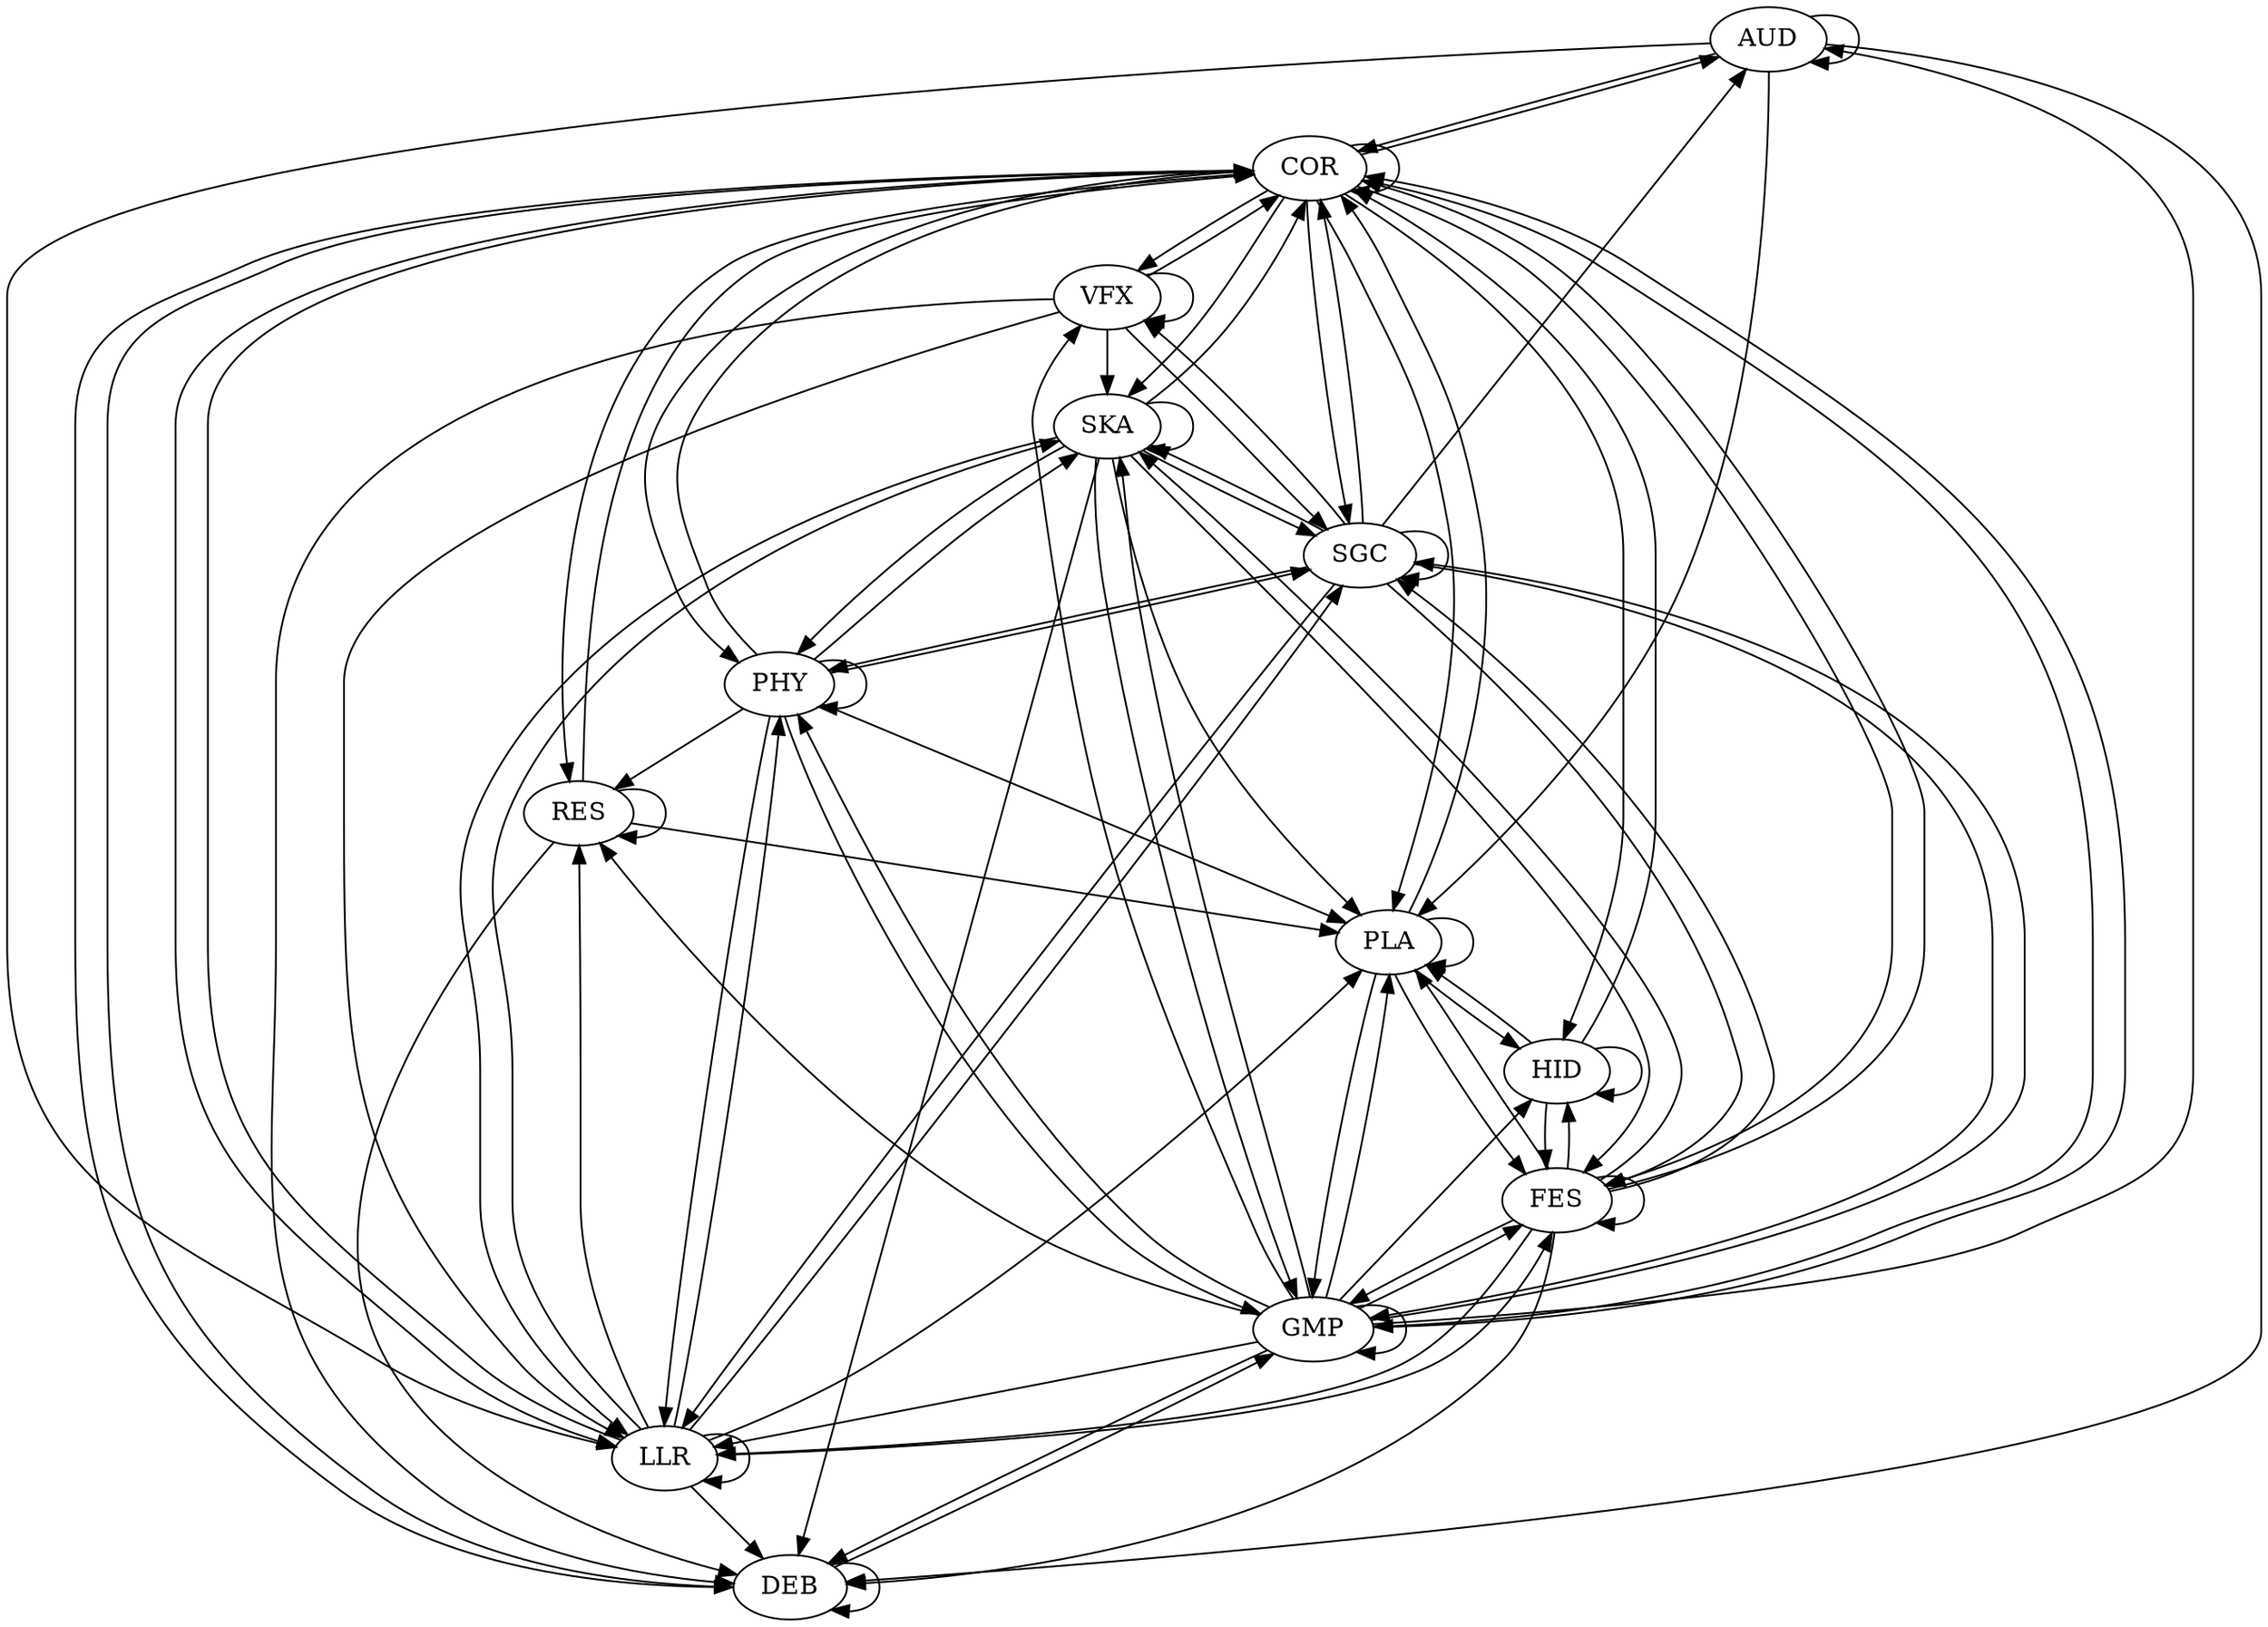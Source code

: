 digraph "source tree" {
	"AUD" -> "AUD"
	"AUD" -> "COR"
	"AUD" -> "DEB"
	"AUD" -> "LLR"
	"AUD" -> "PLA"
	"COR" -> "AUD"
	"COR" -> "COR"
	"COR" -> "DEB"
	"COR" -> "FES"
	"COR" -> "GMP"
	"COR" -> "HID"
	"COR" -> "LLR"
	"COR" -> "PHY"
	"COR" -> "PLA"
	"COR" -> "RES"
	"COR" -> "SGC"
	"COR" -> "SKA"
	"COR" -> "VFX"
	"DEB" -> "COR"
	"DEB" -> "DEB"
	"DEB" -> "GMP"
	"FES" -> "COR"
	"FES" -> "DEB"
	"FES" -> "FES"
	"FES" -> "GMP"
	"FES" -> "HID"
	"FES" -> "LLR"
	"FES" -> "PLA"
	"FES" -> "SGC"
	"FES" -> "SKA"
	"GMP" -> "AUD"
	"GMP" -> "COR"
	"GMP" -> "DEB"
	"GMP" -> "FES"
	"GMP" -> "GMP"
	"GMP" -> "HID"
	"GMP" -> "LLR"
	"GMP" -> "PHY"
	"GMP" -> "PLA"
	"GMP" -> "RES"
	"GMP" -> "SGC"
	"GMP" -> "SKA"
	"GMP" -> "VFX"
	"HID" -> "COR"
	"HID" -> "FES"
	"HID" -> "HID"
	"HID" -> "PLA"
	"LLR" -> "COR"
	"LLR" -> "DEB"
	"LLR" -> "FES"
	"LLR" -> "LLR"
	"LLR" -> "PHY"
	"LLR" -> "PLA"
	"LLR" -> "RES"
	"LLR" -> "SGC"
	"LLR" -> "SKA"
	"PHY" -> "COR"
	"PHY" -> "GMP"
	"PHY" -> "LLR"
	"PHY" -> "PHY"
	"PHY" -> "PLA"
	"PHY" -> "RES"
	"PHY" -> "SGC"
	"PHY" -> "SKA"
	"PLA" -> "COR"
	"PLA" -> "FES"
	"PLA" -> "GMP"
	"PLA" -> "HID"
	"PLA" -> "PLA"
	"RES" -> "COR"
	"RES" -> "DEB"
	"RES" -> "PLA"
	"RES" -> "RES"
	"SGC" -> "AUD"
	"SGC" -> "COR"
	"SGC" -> "FES"
	"SGC" -> "GMP"
	"SGC" -> "LLR"
	"SGC" -> "PHY"
	"SGC" -> "SGC"
	"SGC" -> "SKA"
	"SGC" -> "VFX"
	"SKA" -> "COR"
	"SKA" -> "DEB"
	"SKA" -> "FES"
	"SKA" -> "GMP"
	"SKA" -> "LLR"
	"SKA" -> "PHY"
	"SKA" -> "PLA"
	"SKA" -> "SGC"
	"SKA" -> "SKA"
	"VFX" -> "COR"
	"VFX" -> "DEB"
	"VFX" -> "LLR"
	"VFX" -> "SGC"
	"VFX" -> "SKA"
	"VFX" -> "VFX"
}